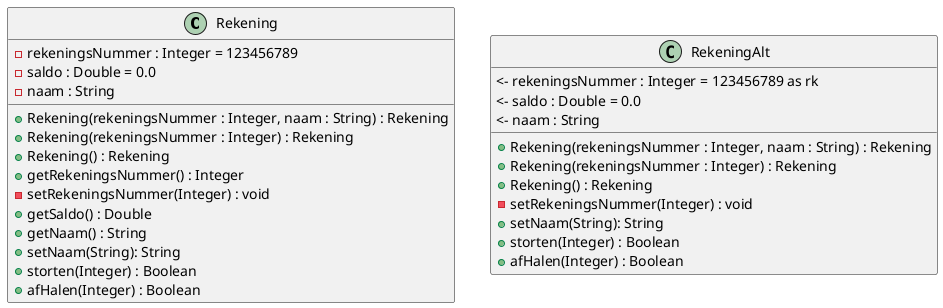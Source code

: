@startuml Rekening

class Rekening{
    + Rekening(rekeningsNummer : Integer, naam : String) : Rekening
    + Rekening(rekeningsNummer : Integer) : Rekening
    + Rekening() : Rekening
    - rekeningsNummer : Integer = 123456789
    - saldo : Double = 0.0
    - naam : String
    + getRekeningsNummer() : Integer
    - setRekeningsNummer(Integer) : void
    + getSaldo() : Double
    + getNaam() : String
    + setNaam(String): String
    + storten(Integer) : Boolean
    + afHalen(Integer) : Boolean
}

class RekeningAlt{
    + Rekening(rekeningsNummer : Integer, naam : String) : Rekening
    + Rekening(rekeningsNummer : Integer) : Rekening
    + Rekening() : Rekening
    <- rekeningsNummer : Integer = 123456789 as rk
    <- saldo : Double = 0.0
    <- naam : String
    - setRekeningsNummer(Integer) : void
    + setNaam(String): String
    + storten(Integer) : Boolean
    + afHalen(Integer) : Boolean
}


@enduml
